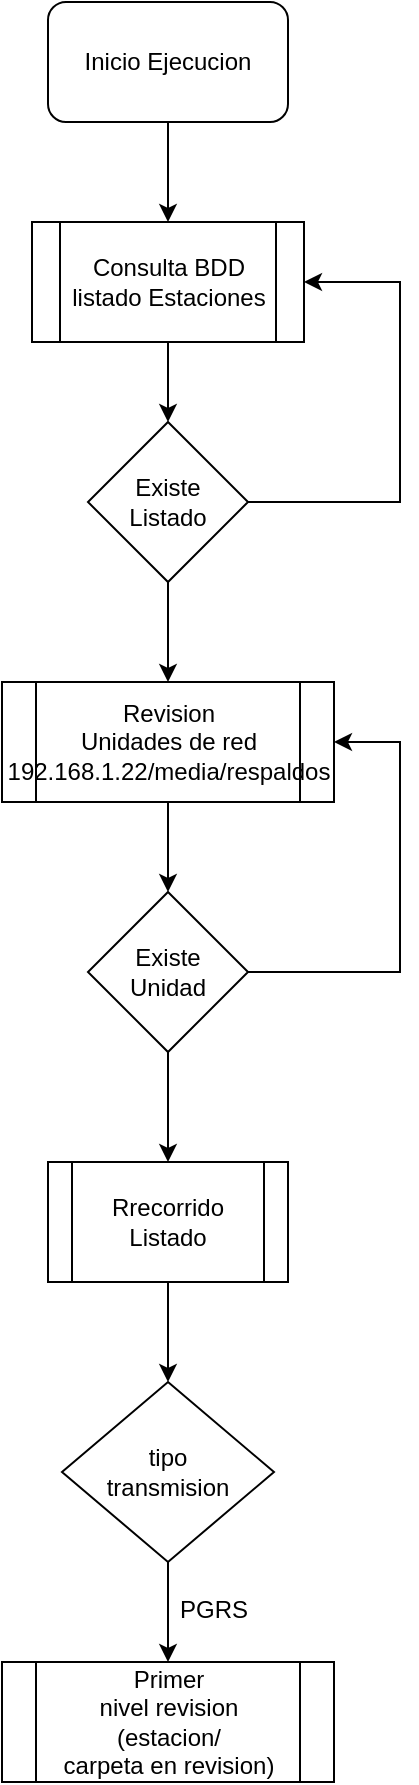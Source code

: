 <mxfile version="21.0.2" type="github">
  <diagram name="Página-1" id="7EErDG-B6mHVBwSj4Opk">
    <mxGraphModel dx="1372" dy="794" grid="1" gridSize="10" guides="1" tooltips="1" connect="1" arrows="1" fold="1" page="1" pageScale="1" pageWidth="827" pageHeight="1169" math="0" shadow="0">
      <root>
        <mxCell id="0" />
        <mxCell id="1" parent="0" />
        <mxCell id="47qvHuTPxpaRcjEA9GF4-6" style="edgeStyle=orthogonalEdgeStyle;rounded=0;orthogonalLoop=1;jettySize=auto;html=1;" edge="1" parent="1" source="47qvHuTPxpaRcjEA9GF4-2" target="47qvHuTPxpaRcjEA9GF4-3">
          <mxGeometry relative="1" as="geometry" />
        </mxCell>
        <mxCell id="47qvHuTPxpaRcjEA9GF4-2" value="&lt;div&gt;Inicio Ejecucion&lt;/div&gt;" style="rounded=1;whiteSpace=wrap;html=1;" vertex="1" parent="1">
          <mxGeometry x="354" y="60" width="120" height="60" as="geometry" />
        </mxCell>
        <mxCell id="47qvHuTPxpaRcjEA9GF4-12" value="" style="edgeStyle=orthogonalEdgeStyle;rounded=0;orthogonalLoop=1;jettySize=auto;html=1;" edge="1" parent="1" source="47qvHuTPxpaRcjEA9GF4-3" target="47qvHuTPxpaRcjEA9GF4-21">
          <mxGeometry relative="1" as="geometry">
            <mxPoint x="414" y="280" as="targetPoint" />
          </mxGeometry>
        </mxCell>
        <mxCell id="47qvHuTPxpaRcjEA9GF4-3" value="&lt;div&gt;Consulta BDD&lt;/div&gt;&lt;div&gt;listado Estaciones&lt;br&gt;&lt;/div&gt;" style="shape=process;whiteSpace=wrap;html=1;backgroundOutline=1;" vertex="1" parent="1">
          <mxGeometry x="346" y="170" width="136" height="60" as="geometry" />
        </mxCell>
        <mxCell id="47qvHuTPxpaRcjEA9GF4-22" style="edgeStyle=orthogonalEdgeStyle;rounded=0;orthogonalLoop=1;jettySize=auto;html=1;entryX=1;entryY=0.5;entryDx=0;entryDy=0;" edge="1" parent="1" source="47qvHuTPxpaRcjEA9GF4-21" target="47qvHuTPxpaRcjEA9GF4-3">
          <mxGeometry relative="1" as="geometry">
            <Array as="points">
              <mxPoint x="530" y="310" />
              <mxPoint x="530" y="200" />
            </Array>
          </mxGeometry>
        </mxCell>
        <mxCell id="47qvHuTPxpaRcjEA9GF4-27" value="" style="edgeStyle=orthogonalEdgeStyle;rounded=0;orthogonalLoop=1;jettySize=auto;html=1;" edge="1" parent="1" source="47qvHuTPxpaRcjEA9GF4-21" target="47qvHuTPxpaRcjEA9GF4-26">
          <mxGeometry relative="1" as="geometry" />
        </mxCell>
        <mxCell id="47qvHuTPxpaRcjEA9GF4-21" value="&lt;div&gt;Existe &lt;br&gt;&lt;/div&gt;&lt;div&gt;Listado&lt;/div&gt;" style="rhombus;whiteSpace=wrap;html=1;" vertex="1" parent="1">
          <mxGeometry x="374" y="270" width="80" height="80" as="geometry" />
        </mxCell>
        <mxCell id="47qvHuTPxpaRcjEA9GF4-29" value="" style="edgeStyle=orthogonalEdgeStyle;rounded=0;orthogonalLoop=1;jettySize=auto;html=1;" edge="1" parent="1" source="47qvHuTPxpaRcjEA9GF4-26" target="47qvHuTPxpaRcjEA9GF4-28">
          <mxGeometry relative="1" as="geometry" />
        </mxCell>
        <mxCell id="47qvHuTPxpaRcjEA9GF4-26" value="&lt;div&gt;Revision&lt;/div&gt;&lt;div&gt;Unidades de red&lt;/div&gt;&lt;div&gt;192.168.1.22/media/respaldos&lt;br&gt;&lt;/div&gt;" style="shape=process;whiteSpace=wrap;html=1;backgroundOutline=1;" vertex="1" parent="1">
          <mxGeometry x="331" y="400" width="166" height="60" as="geometry" />
        </mxCell>
        <mxCell id="47qvHuTPxpaRcjEA9GF4-30" style="edgeStyle=orthogonalEdgeStyle;rounded=0;orthogonalLoop=1;jettySize=auto;html=1;entryX=1;entryY=0.5;entryDx=0;entryDy=0;" edge="1" parent="1" source="47qvHuTPxpaRcjEA9GF4-28" target="47qvHuTPxpaRcjEA9GF4-26">
          <mxGeometry relative="1" as="geometry">
            <Array as="points">
              <mxPoint x="530" y="545" />
              <mxPoint x="530" y="430" />
            </Array>
          </mxGeometry>
        </mxCell>
        <mxCell id="47qvHuTPxpaRcjEA9GF4-32" value="" style="edgeStyle=orthogonalEdgeStyle;rounded=0;orthogonalLoop=1;jettySize=auto;html=1;" edge="1" parent="1" source="47qvHuTPxpaRcjEA9GF4-28" target="47qvHuTPxpaRcjEA9GF4-31">
          <mxGeometry relative="1" as="geometry" />
        </mxCell>
        <mxCell id="47qvHuTPxpaRcjEA9GF4-28" value="&lt;div&gt;Existe&lt;/div&gt;&lt;div&gt;Unidad&lt;/div&gt;" style="rhombus;whiteSpace=wrap;html=1;" vertex="1" parent="1">
          <mxGeometry x="374" y="505" width="80" height="80" as="geometry" />
        </mxCell>
        <mxCell id="47qvHuTPxpaRcjEA9GF4-34" value="" style="edgeStyle=orthogonalEdgeStyle;rounded=0;orthogonalLoop=1;jettySize=auto;html=1;" edge="1" parent="1" source="47qvHuTPxpaRcjEA9GF4-31" target="47qvHuTPxpaRcjEA9GF4-33">
          <mxGeometry relative="1" as="geometry" />
        </mxCell>
        <mxCell id="47qvHuTPxpaRcjEA9GF4-31" value="&lt;div&gt;Rrecorrido&lt;/div&gt;&lt;div&gt;Listado&lt;br&gt;&lt;/div&gt;" style="shape=process;whiteSpace=wrap;html=1;backgroundOutline=1;" vertex="1" parent="1">
          <mxGeometry x="354" y="640" width="120" height="60" as="geometry" />
        </mxCell>
        <mxCell id="47qvHuTPxpaRcjEA9GF4-36" value="" style="edgeStyle=orthogonalEdgeStyle;rounded=0;orthogonalLoop=1;jettySize=auto;html=1;" edge="1" parent="1" source="47qvHuTPxpaRcjEA9GF4-33" target="47qvHuTPxpaRcjEA9GF4-35">
          <mxGeometry relative="1" as="geometry" />
        </mxCell>
        <mxCell id="47qvHuTPxpaRcjEA9GF4-33" value="&lt;div&gt;tipo&lt;/div&gt;&lt;div&gt;transmision&lt;br&gt;&lt;/div&gt;" style="rhombus;whiteSpace=wrap;html=1;" vertex="1" parent="1">
          <mxGeometry x="361" y="750" width="106" height="90" as="geometry" />
        </mxCell>
        <mxCell id="47qvHuTPxpaRcjEA9GF4-35" value="&lt;div&gt;Primer&lt;/div&gt;&lt;div&gt;nivel revision&lt;/div&gt;&lt;div&gt;(estacion/&lt;/div&gt;&lt;div&gt;carpeta en revision)&lt;br&gt;&lt;/div&gt;" style="shape=process;whiteSpace=wrap;html=1;backgroundOutline=1;" vertex="1" parent="1">
          <mxGeometry x="331" y="890" width="166" height="60" as="geometry" />
        </mxCell>
        <mxCell id="47qvHuTPxpaRcjEA9GF4-37" value="PGRS" style="text;strokeColor=none;fillColor=none;spacingLeft=4;spacingRight=4;overflow=hidden;rotatable=0;points=[[0,0.5],[1,0.5]];portConstraint=eastwest;fontSize=12;whiteSpace=wrap;html=1;" vertex="1" parent="1">
          <mxGeometry x="414" y="850" width="56" height="30" as="geometry" />
        </mxCell>
      </root>
    </mxGraphModel>
  </diagram>
</mxfile>
